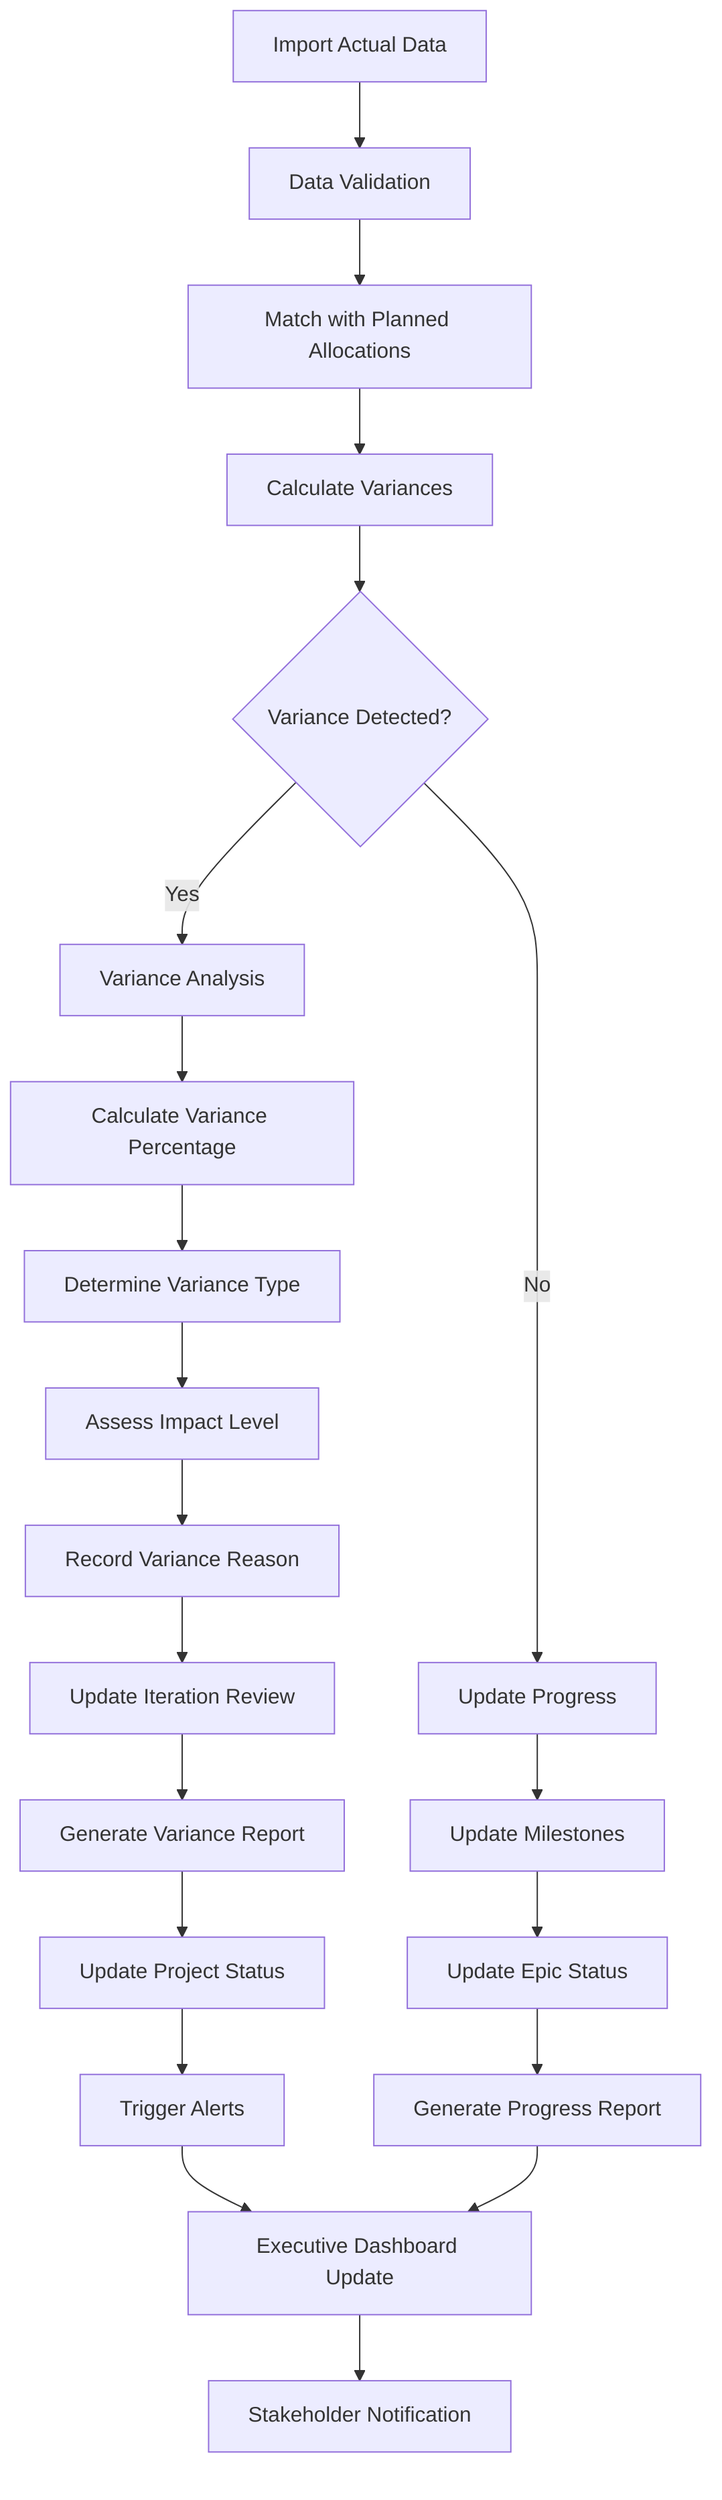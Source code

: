 flowchart TD
    A[Import Actual Data] --> B[Data Validation]
    B --> C[Match with Planned Allocations]
    C --> D[Calculate Variances]
    D --> E{Variance Detected?}
    E -->|No| F[Update Progress]
    E -->|Yes| G[Variance Analysis]
    G --> H[Calculate Variance Percentage]
    H --> I[Determine Variance Type]
    I --> J[Assess Impact Level]
    J --> K[Record Variance Reason]
    K --> L[Update Iteration Review]
    L --> M[Generate Variance Report]
    M --> N[Update Project Status]
    N --> O[Trigger Alerts]
    F --> P[Update Milestones]
    P --> Q[Update Epic Status]
    Q --> R[Generate Progress Report]
    O & R --> S[Executive Dashboard Update]
    S --> T[Stakeholder Notification]